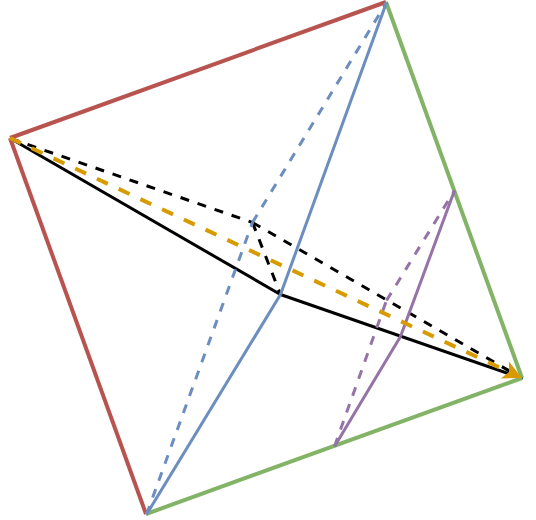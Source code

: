 <mxfile version="26.0.10">
  <diagram name="第 1 页" id="aBhaQiYXn4jUKXJwocdO">
    <mxGraphModel dx="443" dy="720" grid="1" gridSize="10" guides="1" tooltips="1" connect="1" arrows="1" fold="1" page="1" pageScale="1" pageWidth="1169" pageHeight="827" math="0" shadow="0">
      <root>
        <mxCell id="0" />
        <mxCell id="1" parent="0" />
        <mxCell id="iXTf0M0M9sNiWv3CrGNs-22" value="" style="group;rotation=-20;" parent="1" vertex="1" connectable="0">
          <mxGeometry x="120" y="280" width="200" height="200" as="geometry" />
        </mxCell>
        <mxCell id="iXTf0M0M9sNiWv3CrGNs-16" style="rounded=0;orthogonalLoop=1;jettySize=auto;html=1;strokeWidth=1.5;endArrow=none;startFill=0;fillColor=#dae8fc;strokeColor=#000000;dashed=1;" parent="iXTf0M0M9sNiWv3CrGNs-22" edge="1">
          <mxGeometry relative="1" as="geometry">
            <mxPoint x="93" y="82" as="sourcePoint" />
            <mxPoint x="107" y="118" as="targetPoint" />
          </mxGeometry>
        </mxCell>
        <mxCell id="iXTf0M0M9sNiWv3CrGNs-15" style="rounded=0;orthogonalLoop=1;jettySize=auto;html=1;strokeWidth=1.5;endArrow=none;startFill=0;fillColor=#dae8fc;strokeColor=#000000;" parent="iXTf0M0M9sNiWv3CrGNs-22" edge="1">
          <mxGeometry relative="1" as="geometry">
            <mxPoint x="228" y="160" as="sourcePoint" />
            <mxPoint x="107" y="118" as="targetPoint" />
          </mxGeometry>
        </mxCell>
        <mxCell id="iXTf0M0M9sNiWv3CrGNs-13" style="rounded=0;orthogonalLoop=1;jettySize=auto;html=1;strokeWidth=1.5;endArrow=none;startFill=0;fillColor=#dae8fc;strokeColor=#000000;dashed=1;" parent="iXTf0M0M9sNiWv3CrGNs-22" edge="1">
          <mxGeometry relative="1" as="geometry">
            <mxPoint x="93" y="82" as="sourcePoint" />
            <mxPoint x="228" y="160" as="targetPoint" />
          </mxGeometry>
        </mxCell>
        <mxCell id="iXTf0M0M9sNiWv3CrGNs-12" style="rounded=0;orthogonalLoop=1;jettySize=auto;html=1;strokeWidth=1.5;endArrow=none;startFill=0;fillColor=#dae8fc;strokeColor=#000000;dashed=1;" parent="iXTf0M0M9sNiWv3CrGNs-22" edge="1">
          <mxGeometry relative="1" as="geometry">
            <mxPoint x="-28" y="40" as="sourcePoint" />
            <mxPoint x="93" y="82" as="targetPoint" />
          </mxGeometry>
        </mxCell>
        <mxCell id="iXTf0M0M9sNiWv3CrGNs-14" style="rounded=0;orthogonalLoop=1;jettySize=auto;html=1;strokeWidth=1.5;endArrow=none;startFill=0;fillColor=#dae8fc;strokeColor=#000000;" parent="iXTf0M0M9sNiWv3CrGNs-22" edge="1">
          <mxGeometry relative="1" as="geometry">
            <mxPoint x="107" y="118" as="sourcePoint" />
            <mxPoint x="-28" y="40" as="targetPoint" />
          </mxGeometry>
        </mxCell>
        <mxCell id="iXTf0M0M9sNiWv3CrGNs-4" style="rounded=0;orthogonalLoop=1;jettySize=auto;html=1;strokeWidth=2;endArrow=none;startFill=0;fillColor=#f8cecc;strokeColor=#b85450;" parent="iXTf0M0M9sNiWv3CrGNs-22" edge="1">
          <mxGeometry relative="1" as="geometry">
            <mxPoint x="-28" y="40" as="sourcePoint" />
            <mxPoint x="160" y="-28" as="targetPoint" />
          </mxGeometry>
        </mxCell>
        <mxCell id="iXTf0M0M9sNiWv3CrGNs-5" style="rounded=0;orthogonalLoop=1;jettySize=auto;html=1;strokeWidth=2;endArrow=none;startFill=0;fillColor=#f8cecc;strokeColor=#b85450;" parent="iXTf0M0M9sNiWv3CrGNs-22" edge="1">
          <mxGeometry relative="1" as="geometry">
            <mxPoint x="-28" y="40" as="sourcePoint" />
            <mxPoint x="40" y="228" as="targetPoint" />
          </mxGeometry>
        </mxCell>
        <mxCell id="iXTf0M0M9sNiWv3CrGNs-6" style="rounded=0;orthogonalLoop=1;jettySize=auto;html=1;strokeWidth=2;endArrow=none;startFill=0;fillColor=#d5e8d4;strokeColor=#82b366;" parent="iXTf0M0M9sNiWv3CrGNs-22" edge="1">
          <mxGeometry relative="1" as="geometry">
            <mxPoint x="160" y="-28" as="sourcePoint" />
            <mxPoint x="228" y="160" as="targetPoint" />
          </mxGeometry>
        </mxCell>
        <mxCell id="iXTf0M0M9sNiWv3CrGNs-7" style="rounded=0;orthogonalLoop=1;jettySize=auto;html=1;strokeWidth=2;endArrow=none;startFill=0;fillColor=#d5e8d4;strokeColor=#82b366;" parent="iXTf0M0M9sNiWv3CrGNs-22" edge="1">
          <mxGeometry relative="1" as="geometry">
            <mxPoint x="40" y="228" as="sourcePoint" />
            <mxPoint x="228" y="160" as="targetPoint" />
          </mxGeometry>
        </mxCell>
        <mxCell id="iXTf0M0M9sNiWv3CrGNs-8" style="rounded=0;orthogonalLoop=1;jettySize=auto;html=1;strokeWidth=1.5;endArrow=none;startFill=0;fillColor=#dae8fc;strokeColor=#6c8ebf;dashed=1;" parent="iXTf0M0M9sNiWv3CrGNs-22" edge="1">
          <mxGeometry relative="1" as="geometry">
            <mxPoint x="40" y="228" as="sourcePoint" />
            <mxPoint x="93" y="82" as="targetPoint" />
          </mxGeometry>
        </mxCell>
        <mxCell id="iXTf0M0M9sNiWv3CrGNs-9" style="rounded=0;orthogonalLoop=1;jettySize=auto;html=1;strokeWidth=1.5;endArrow=none;startFill=0;fillColor=#dae8fc;strokeColor=#6c8ebf;" parent="iXTf0M0M9sNiWv3CrGNs-22" edge="1">
          <mxGeometry relative="1" as="geometry">
            <mxPoint x="40" y="228" as="sourcePoint" />
            <mxPoint x="107" y="118" as="targetPoint" />
          </mxGeometry>
        </mxCell>
        <mxCell id="iXTf0M0M9sNiWv3CrGNs-10" style="rounded=0;orthogonalLoop=1;jettySize=auto;html=1;strokeWidth=1.5;endArrow=none;startFill=0;fillColor=#dae8fc;strokeColor=#6c8ebf;" parent="iXTf0M0M9sNiWv3CrGNs-22" edge="1">
          <mxGeometry relative="1" as="geometry">
            <mxPoint x="107" y="118" as="sourcePoint" />
            <mxPoint x="160" y="-28" as="targetPoint" />
          </mxGeometry>
        </mxCell>
        <mxCell id="iXTf0M0M9sNiWv3CrGNs-11" style="rounded=0;orthogonalLoop=1;jettySize=auto;html=1;strokeWidth=1.5;endArrow=none;startFill=0;fillColor=#dae8fc;strokeColor=#6c8ebf;dashed=1;" parent="iXTf0M0M9sNiWv3CrGNs-22" edge="1">
          <mxGeometry relative="1" as="geometry">
            <mxPoint x="93" y="82" as="sourcePoint" />
            <mxPoint x="160" y="-28" as="targetPoint" />
          </mxGeometry>
        </mxCell>
        <mxCell id="iXTf0M0M9sNiWv3CrGNs-18" style="rounded=0;orthogonalLoop=1;jettySize=auto;html=1;strokeWidth=1.5;endArrow=none;startFill=0;fillColor=#e1d5e7;strokeColor=#9673a6;dashed=1;" parent="iXTf0M0M9sNiWv3CrGNs-22" edge="1">
          <mxGeometry relative="1" as="geometry">
            <mxPoint x="134" y="194" as="sourcePoint" />
            <mxPoint x="160" y="121" as="targetPoint" />
          </mxGeometry>
        </mxCell>
        <mxCell id="iXTf0M0M9sNiWv3CrGNs-19" style="rounded=0;orthogonalLoop=1;jettySize=auto;html=1;strokeWidth=1.5;endArrow=none;startFill=0;fillColor=#e1d5e7;strokeColor=#9673a6;" parent="iXTf0M0M9sNiWv3CrGNs-22" edge="1">
          <mxGeometry relative="1" as="geometry">
            <mxPoint x="134" y="194" as="sourcePoint" />
            <mxPoint x="167" y="139" as="targetPoint" />
          </mxGeometry>
        </mxCell>
        <mxCell id="iXTf0M0M9sNiWv3CrGNs-20" style="rounded=0;orthogonalLoop=1;jettySize=auto;html=1;strokeWidth=1.5;endArrow=none;startFill=0;fillColor=#e1d5e7;strokeColor=#9673a6;" parent="iXTf0M0M9sNiWv3CrGNs-22" edge="1">
          <mxGeometry relative="1" as="geometry">
            <mxPoint x="167" y="139" as="sourcePoint" />
            <mxPoint x="194" y="66" as="targetPoint" />
          </mxGeometry>
        </mxCell>
        <mxCell id="iXTf0M0M9sNiWv3CrGNs-21" style="rounded=0;orthogonalLoop=1;jettySize=auto;html=1;strokeWidth=1.5;endArrow=none;startFill=0;fillColor=#e1d5e7;strokeColor=#9673a6;dashed=1;" parent="iXTf0M0M9sNiWv3CrGNs-22" edge="1">
          <mxGeometry relative="1" as="geometry">
            <mxPoint x="160" y="121" as="sourcePoint" />
            <mxPoint x="194" y="66" as="targetPoint" />
          </mxGeometry>
        </mxCell>
        <mxCell id="iXTf0M0M9sNiWv3CrGNs-2" style="rounded=0;orthogonalLoop=1;jettySize=auto;html=1;exitX=0;exitY=0;exitDx=0;exitDy=0;entryX=1;entryY=1;entryDx=0;entryDy=0;strokeWidth=2;fillColor=#ffe6cc;strokeColor=#d79b00;dashed=1;endSize=3;" parent="iXTf0M0M9sNiWv3CrGNs-22" edge="1">
          <mxGeometry relative="1" as="geometry">
            <mxPoint x="-28" y="40" as="sourcePoint" />
            <mxPoint x="228" y="160" as="targetPoint" />
          </mxGeometry>
        </mxCell>
      </root>
    </mxGraphModel>
  </diagram>
</mxfile>
